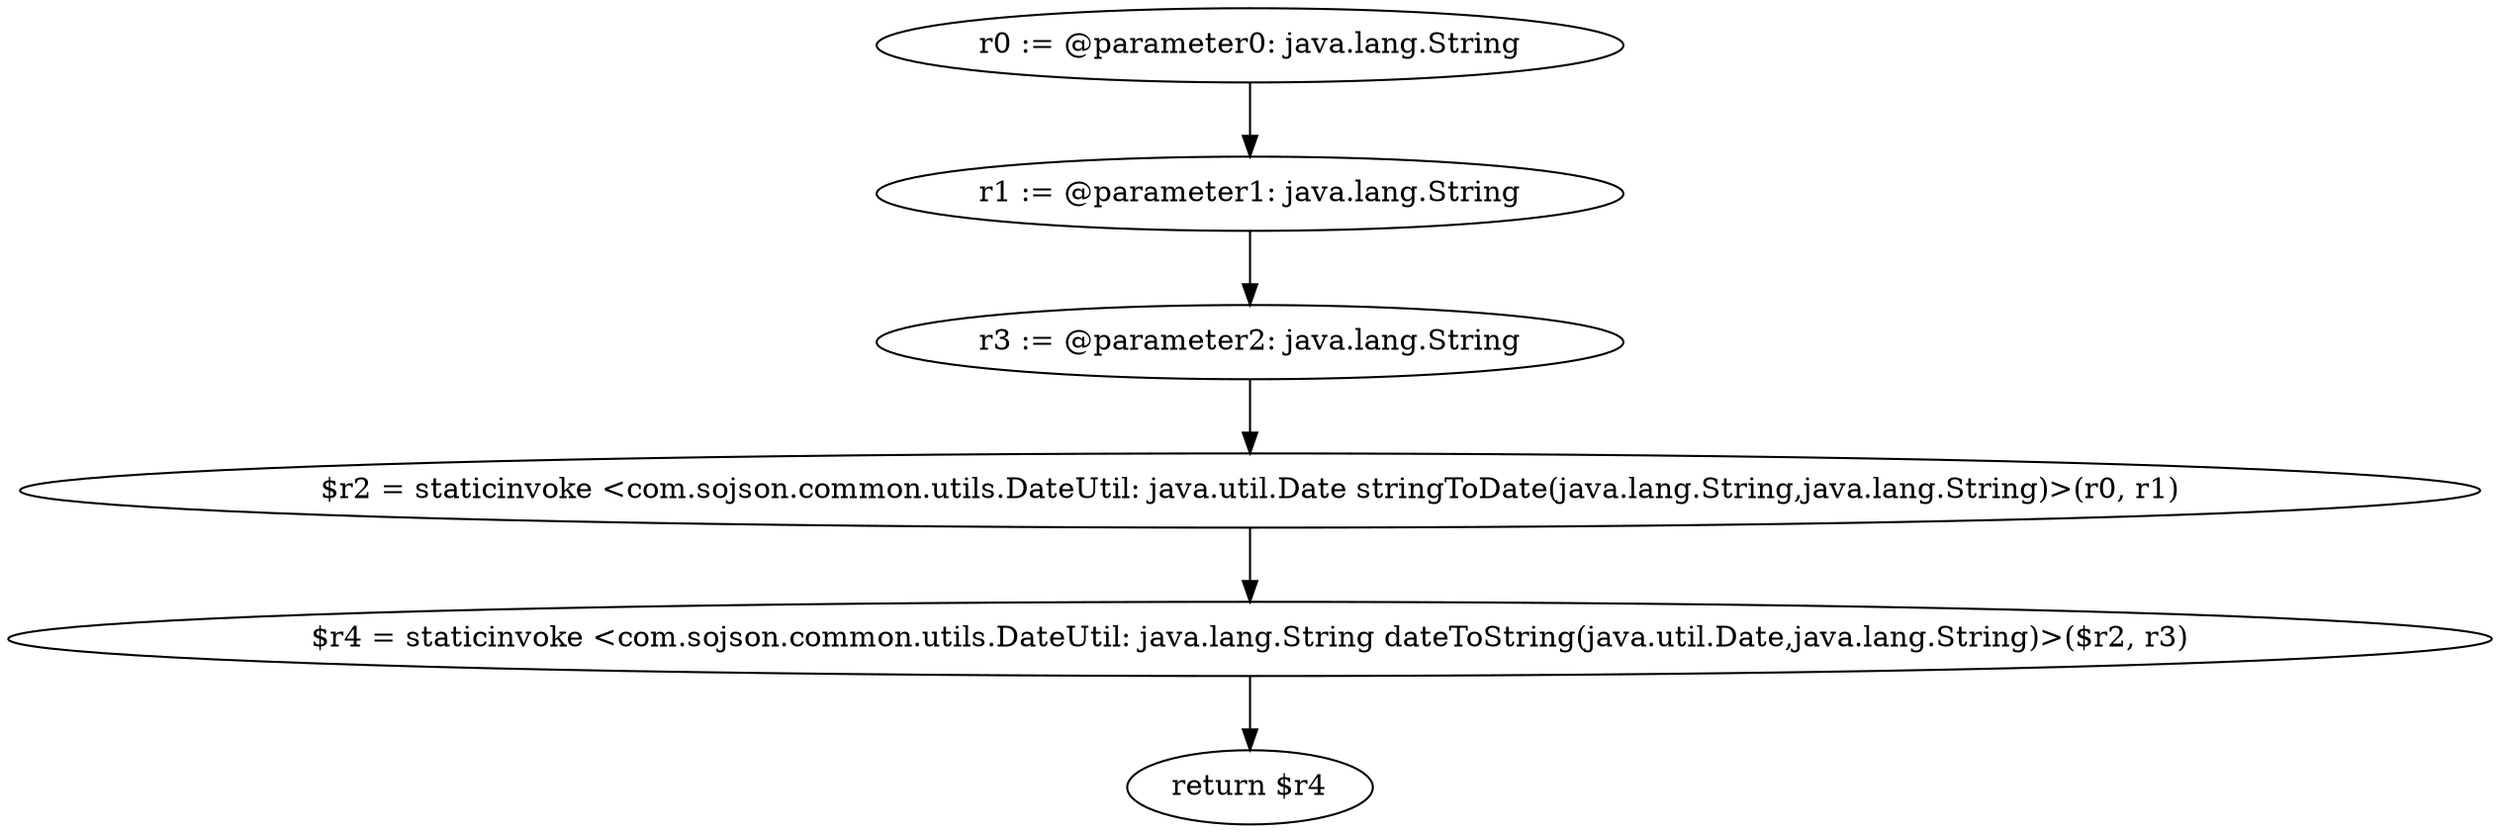 digraph "unitGraph" {
    "r0 := @parameter0: java.lang.String"
    "r1 := @parameter1: java.lang.String"
    "r3 := @parameter2: java.lang.String"
    "$r2 = staticinvoke <com.sojson.common.utils.DateUtil: java.util.Date stringToDate(java.lang.String,java.lang.String)>(r0, r1)"
    "$r4 = staticinvoke <com.sojson.common.utils.DateUtil: java.lang.String dateToString(java.util.Date,java.lang.String)>($r2, r3)"
    "return $r4"
    "r0 := @parameter0: java.lang.String"->"r1 := @parameter1: java.lang.String";
    "r1 := @parameter1: java.lang.String"->"r3 := @parameter2: java.lang.String";
    "r3 := @parameter2: java.lang.String"->"$r2 = staticinvoke <com.sojson.common.utils.DateUtil: java.util.Date stringToDate(java.lang.String,java.lang.String)>(r0, r1)";
    "$r2 = staticinvoke <com.sojson.common.utils.DateUtil: java.util.Date stringToDate(java.lang.String,java.lang.String)>(r0, r1)"->"$r4 = staticinvoke <com.sojson.common.utils.DateUtil: java.lang.String dateToString(java.util.Date,java.lang.String)>($r2, r3)";
    "$r4 = staticinvoke <com.sojson.common.utils.DateUtil: java.lang.String dateToString(java.util.Date,java.lang.String)>($r2, r3)"->"return $r4";
}
